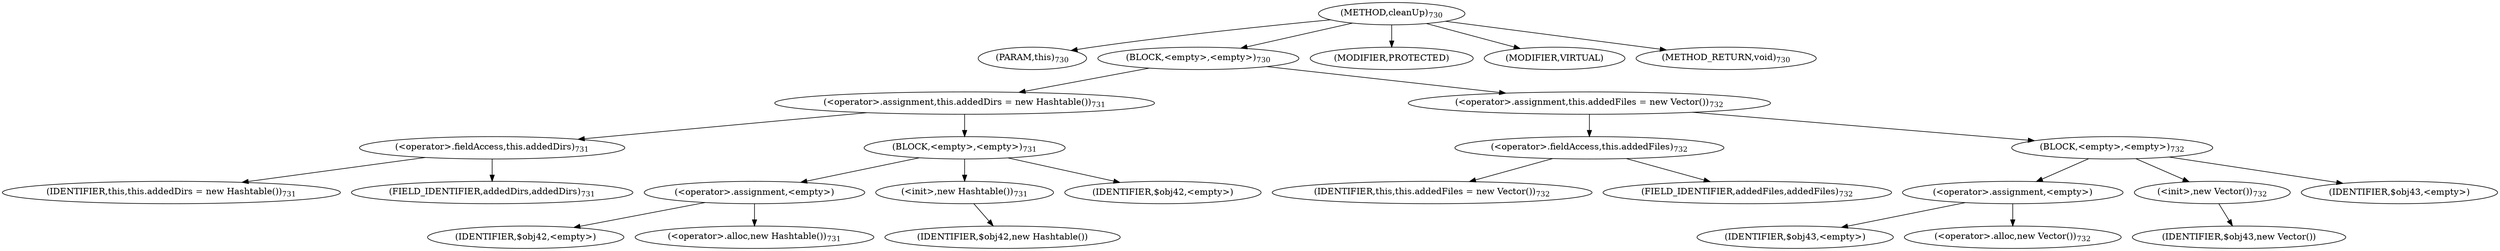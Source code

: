 digraph "cleanUp" {  
"1959" [label = <(METHOD,cleanUp)<SUB>730</SUB>> ]
"1960" [label = <(PARAM,this)<SUB>730</SUB>> ]
"1961" [label = <(BLOCK,&lt;empty&gt;,&lt;empty&gt;)<SUB>730</SUB>> ]
"1962" [label = <(&lt;operator&gt;.assignment,this.addedDirs = new Hashtable())<SUB>731</SUB>> ]
"1963" [label = <(&lt;operator&gt;.fieldAccess,this.addedDirs)<SUB>731</SUB>> ]
"1964" [label = <(IDENTIFIER,this,this.addedDirs = new Hashtable())<SUB>731</SUB>> ]
"1965" [label = <(FIELD_IDENTIFIER,addedDirs,addedDirs)<SUB>731</SUB>> ]
"1966" [label = <(BLOCK,&lt;empty&gt;,&lt;empty&gt;)<SUB>731</SUB>> ]
"1967" [label = <(&lt;operator&gt;.assignment,&lt;empty&gt;)> ]
"1968" [label = <(IDENTIFIER,$obj42,&lt;empty&gt;)> ]
"1969" [label = <(&lt;operator&gt;.alloc,new Hashtable())<SUB>731</SUB>> ]
"1970" [label = <(&lt;init&gt;,new Hashtable())<SUB>731</SUB>> ]
"1971" [label = <(IDENTIFIER,$obj42,new Hashtable())> ]
"1972" [label = <(IDENTIFIER,$obj42,&lt;empty&gt;)> ]
"1973" [label = <(&lt;operator&gt;.assignment,this.addedFiles = new Vector())<SUB>732</SUB>> ]
"1974" [label = <(&lt;operator&gt;.fieldAccess,this.addedFiles)<SUB>732</SUB>> ]
"1975" [label = <(IDENTIFIER,this,this.addedFiles = new Vector())<SUB>732</SUB>> ]
"1976" [label = <(FIELD_IDENTIFIER,addedFiles,addedFiles)<SUB>732</SUB>> ]
"1977" [label = <(BLOCK,&lt;empty&gt;,&lt;empty&gt;)<SUB>732</SUB>> ]
"1978" [label = <(&lt;operator&gt;.assignment,&lt;empty&gt;)> ]
"1979" [label = <(IDENTIFIER,$obj43,&lt;empty&gt;)> ]
"1980" [label = <(&lt;operator&gt;.alloc,new Vector())<SUB>732</SUB>> ]
"1981" [label = <(&lt;init&gt;,new Vector())<SUB>732</SUB>> ]
"1982" [label = <(IDENTIFIER,$obj43,new Vector())> ]
"1983" [label = <(IDENTIFIER,$obj43,&lt;empty&gt;)> ]
"1984" [label = <(MODIFIER,PROTECTED)> ]
"1985" [label = <(MODIFIER,VIRTUAL)> ]
"1986" [label = <(METHOD_RETURN,void)<SUB>730</SUB>> ]
  "1959" -> "1960" 
  "1959" -> "1961" 
  "1959" -> "1984" 
  "1959" -> "1985" 
  "1959" -> "1986" 
  "1961" -> "1962" 
  "1961" -> "1973" 
  "1962" -> "1963" 
  "1962" -> "1966" 
  "1963" -> "1964" 
  "1963" -> "1965" 
  "1966" -> "1967" 
  "1966" -> "1970" 
  "1966" -> "1972" 
  "1967" -> "1968" 
  "1967" -> "1969" 
  "1970" -> "1971" 
  "1973" -> "1974" 
  "1973" -> "1977" 
  "1974" -> "1975" 
  "1974" -> "1976" 
  "1977" -> "1978" 
  "1977" -> "1981" 
  "1977" -> "1983" 
  "1978" -> "1979" 
  "1978" -> "1980" 
  "1981" -> "1982" 
}
